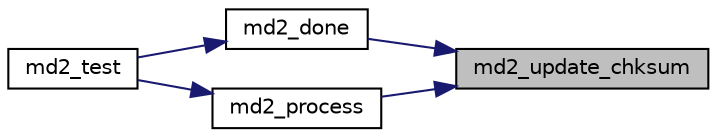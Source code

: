 digraph "md2_update_chksum"
{
 // LATEX_PDF_SIZE
  edge [fontname="Helvetica",fontsize="10",labelfontname="Helvetica",labelfontsize="10"];
  node [fontname="Helvetica",fontsize="10",shape=record];
  rankdir="RL";
  Node34 [label="md2_update_chksum",height=0.2,width=0.4,color="black", fillcolor="grey75", style="filled", fontcolor="black",tooltip=" "];
  Node34 -> Node35 [dir="back",color="midnightblue",fontsize="10",style="solid",fontname="Helvetica"];
  Node35 [label="md2_done",height=0.2,width=0.4,color="black", fillcolor="white", style="filled",URL="$md2_8c.html#a4bd9b171ae5fd817c88abd1050924e83",tooltip="Terminate the hash to get the digest."];
  Node35 -> Node36 [dir="back",color="midnightblue",fontsize="10",style="solid",fontname="Helvetica"];
  Node36 [label="md2_test",height=0.2,width=0.4,color="black", fillcolor="white", style="filled",URL="$md2_8c.html#a19f63336fd915d311a395eec0426a46b",tooltip="Self-test the hash."];
  Node34 -> Node37 [dir="back",color="midnightblue",fontsize="10",style="solid",fontname="Helvetica"];
  Node37 [label="md2_process",height=0.2,width=0.4,color="black", fillcolor="white", style="filled",URL="$md2_8c.html#a3d02956023772aa634ebf79543a04edf",tooltip="Process a block of memory though the hash."];
  Node37 -> Node36 [dir="back",color="midnightblue",fontsize="10",style="solid",fontname="Helvetica"];
}
